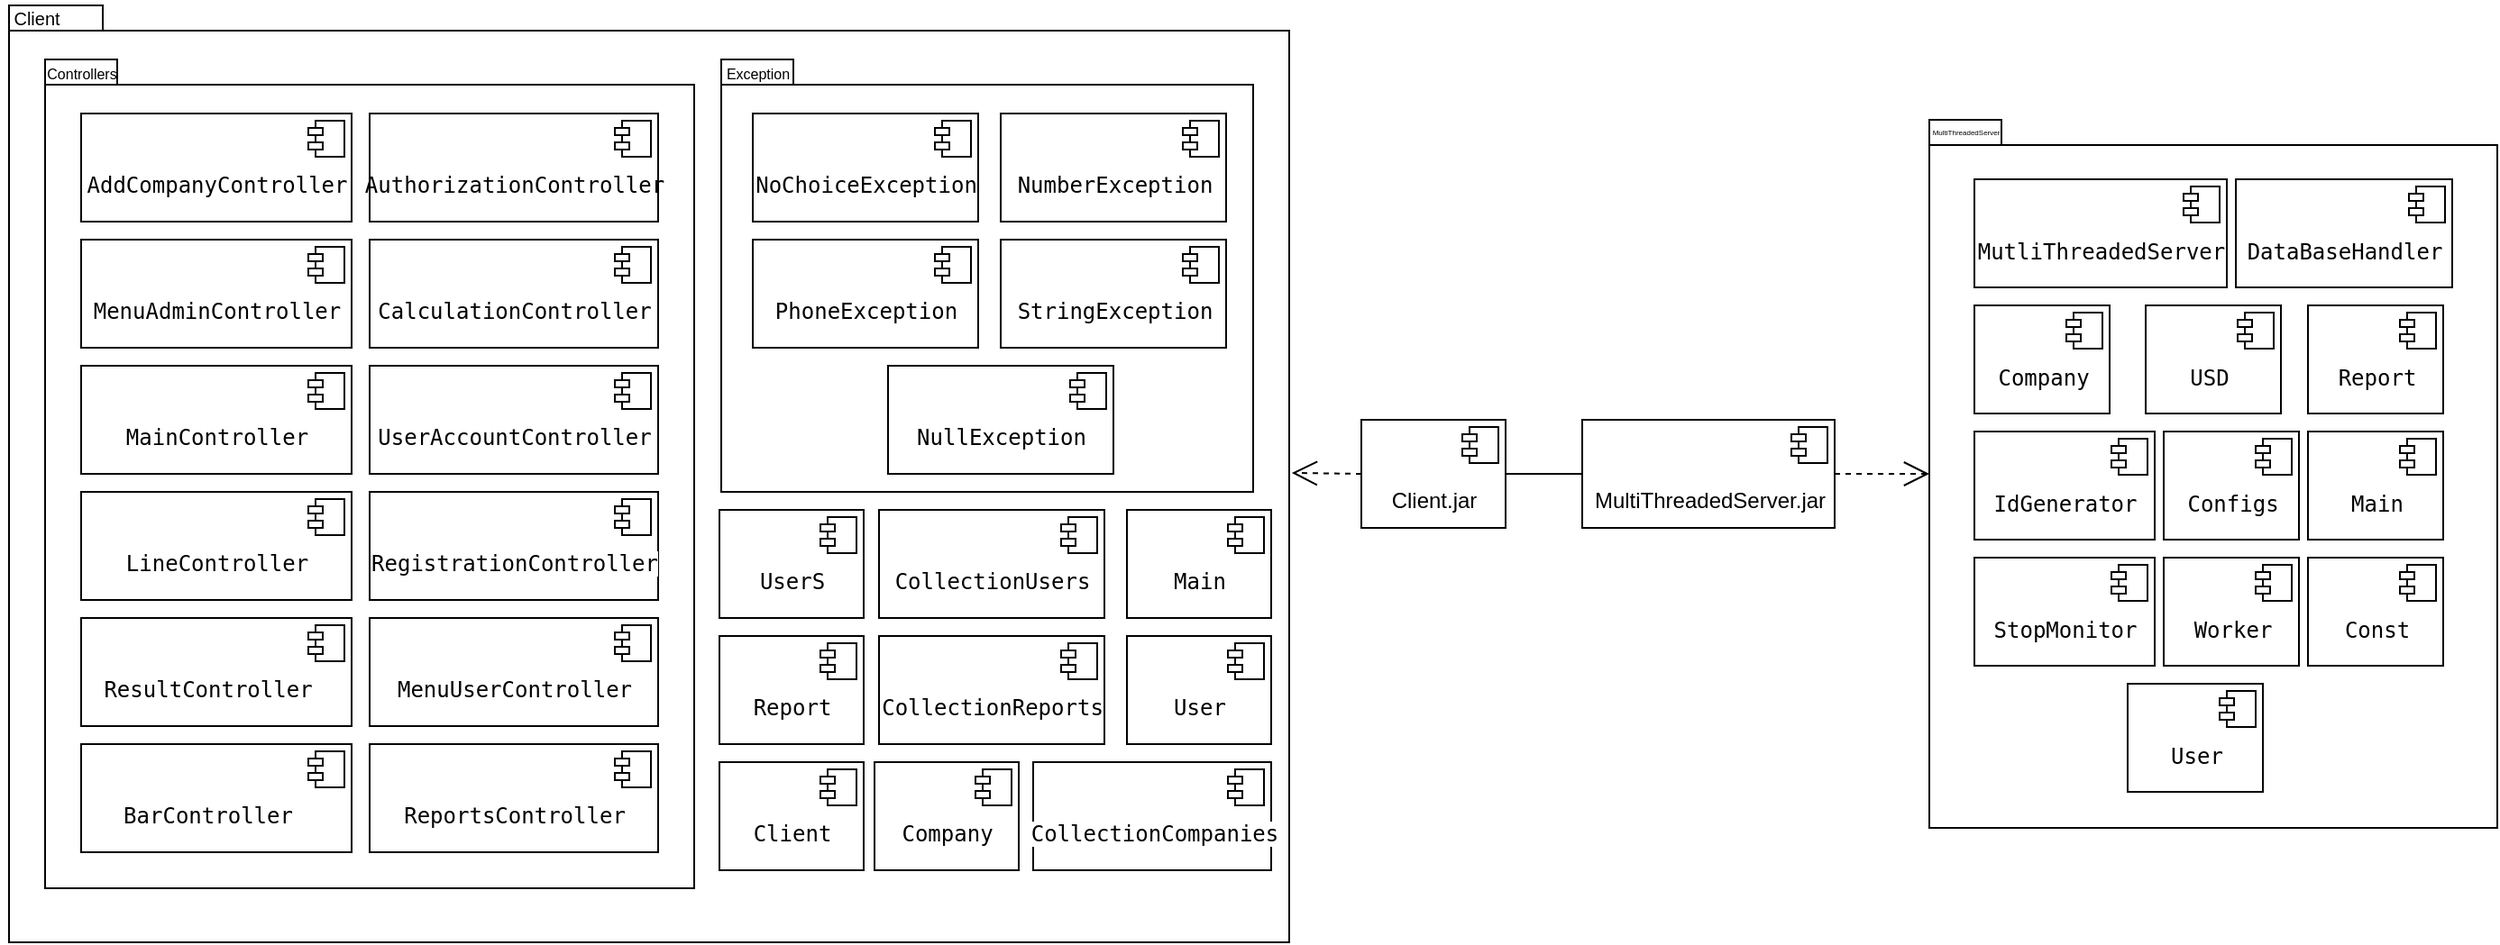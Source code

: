 <mxfile version="13.7.9" type="device"><diagram name="Page-1" id="b5b7bab2-c9e2-2cf4-8b2a-24fd1a2a6d21"><mxGraphModel dx="1730" dy="967" grid="1" gridSize="10" guides="1" tooltips="1" connect="1" arrows="1" fold="1" page="1" pageScale="1" pageWidth="827" pageHeight="1169" background="#ffffff" math="0" shadow="0"><root><mxCell id="0"/><mxCell id="1" parent="0"/><mxCell id="XaOJ_BbirCIRVeW7eXre-108" value="" style="shape=folder;fontStyle=1;spacingTop=10;tabWidth=40;tabHeight=14;tabPosition=left;html=1;" vertex="1" parent="1"><mxGeometry x="1085" y="233.5" width="315" height="393" as="geometry"/></mxCell><mxCell id="XaOJ_BbirCIRVeW7eXre-128" value="" style="align=left;overflow=fill;html=1;dropTarget=0;" vertex="1" parent="1"><mxGeometry x="1110" y="476.5" width="100" height="60" as="geometry"/></mxCell><mxCell id="XaOJ_BbirCIRVeW7eXre-129" value="" style="shape=component;jettyWidth=8;jettyHeight=4;" vertex="1" parent="XaOJ_BbirCIRVeW7eXre-128"><mxGeometry x="1" width="20" height="20" relative="1" as="geometry"><mxPoint x="-24" y="4" as="offset"/></mxGeometry></mxCell><mxCell id="XaOJ_BbirCIRVeW7eXre-126" value="" style="align=left;overflow=fill;html=1;dropTarget=0;" vertex="1" parent="1"><mxGeometry x="1110" y="406.5" width="100" height="60" as="geometry"/></mxCell><mxCell id="XaOJ_BbirCIRVeW7eXre-127" value="" style="shape=component;jettyWidth=8;jettyHeight=4;" vertex="1" parent="XaOJ_BbirCIRVeW7eXre-126"><mxGeometry x="1" width="20" height="20" relative="1" as="geometry"><mxPoint x="-24" y="4" as="offset"/></mxGeometry></mxCell><mxCell id="XaOJ_BbirCIRVeW7eXre-123" value="" style="align=left;overflow=fill;html=1;dropTarget=0;" vertex="1" parent="1"><mxGeometry x="1255" y="266.5" width="120" height="60" as="geometry"/></mxCell><mxCell id="XaOJ_BbirCIRVeW7eXre-124" value="" style="shape=component;jettyWidth=8;jettyHeight=4;" vertex="1" parent="XaOJ_BbirCIRVeW7eXre-123"><mxGeometry x="1" width="20" height="20" relative="1" as="geometry"><mxPoint x="-24" y="4" as="offset"/></mxGeometry></mxCell><mxCell id="XaOJ_BbirCIRVeW7eXre-107" value="" style="shape=folder;fontStyle=1;spacingTop=10;tabWidth=40;tabHeight=14;tabPosition=left;html=1;" vertex="1" parent="1"><mxGeometry x="20" y="170" width="710" height="520" as="geometry"/></mxCell><mxCell id="XaOJ_BbirCIRVeW7eXre-103" value="" style="align=left;overflow=fill;html=1;dropTarget=0;" vertex="1" parent="1"><mxGeometry x="414" y="590" width="80" height="60" as="geometry"/></mxCell><mxCell id="XaOJ_BbirCIRVeW7eXre-104" value="" style="shape=component;jettyWidth=8;jettyHeight=4;" vertex="1" parent="XaOJ_BbirCIRVeW7eXre-103"><mxGeometry x="1" width="20" height="20" relative="1" as="geometry"><mxPoint x="-24" y="4" as="offset"/></mxGeometry></mxCell><mxCell id="XaOJ_BbirCIRVeW7eXre-99" value="" style="align=left;overflow=fill;html=1;dropTarget=0;" vertex="1" parent="1"><mxGeometry x="640" y="520" width="80" height="60" as="geometry"/></mxCell><mxCell id="XaOJ_BbirCIRVeW7eXre-100" value="" style="shape=component;jettyWidth=8;jettyHeight=4;" vertex="1" parent="XaOJ_BbirCIRVeW7eXre-99"><mxGeometry x="1" width="20" height="20" relative="1" as="geometry"><mxPoint x="-24" y="4" as="offset"/></mxGeometry></mxCell><mxCell id="XaOJ_BbirCIRVeW7eXre-97" value="" style="align=left;overflow=fill;html=1;dropTarget=0;" vertex="1" parent="1"><mxGeometry x="640" y="450" width="80" height="60" as="geometry"/></mxCell><mxCell id="XaOJ_BbirCIRVeW7eXre-98" value="" style="shape=component;jettyWidth=8;jettyHeight=4;" vertex="1" parent="XaOJ_BbirCIRVeW7eXre-97"><mxGeometry x="1" width="20" height="20" relative="1" as="geometry"><mxPoint x="-24" y="4" as="offset"/></mxGeometry></mxCell><mxCell id="XaOJ_BbirCIRVeW7eXre-95" value="" style="align=left;overflow=fill;html=1;dropTarget=0;" vertex="1" parent="1"><mxGeometry x="500" y="590" width="80" height="60" as="geometry"/></mxCell><mxCell id="XaOJ_BbirCIRVeW7eXre-96" value="" style="shape=component;jettyWidth=8;jettyHeight=4;" vertex="1" parent="XaOJ_BbirCIRVeW7eXre-95"><mxGeometry x="1" width="20" height="20" relative="1" as="geometry"><mxPoint x="-24" y="4" as="offset"/></mxGeometry></mxCell><mxCell id="XaOJ_BbirCIRVeW7eXre-1" value="" style="shape=folder;fontStyle=1;spacingTop=10;tabWidth=40;tabHeight=14;tabPosition=left;html=1;" vertex="1" parent="1"><mxGeometry x="40" y="200" width="360" height="460" as="geometry"/></mxCell><mxCell id="XaOJ_BbirCIRVeW7eXre-2" value="&lt;font style=&quot;font-size: 10px&quot;&gt;Client&lt;/font&gt;" style="text;html=1;align=center;verticalAlign=middle;resizable=0;points=[];autosize=1;" vertex="1" parent="1"><mxGeometry x="15" y="167" width="40" height="20" as="geometry"/></mxCell><mxCell id="XaOJ_BbirCIRVeW7eXre-3" value="&lt;font style=&quot;font-size: 4px;&quot;&gt;MultiThreadedServer&lt;/font&gt;" style="text;html=1;align=center;verticalAlign=middle;resizable=0;points=[];autosize=1;fontSize=4;" vertex="1" parent="1"><mxGeometry x="1080" y="235.5" width="50" height="10" as="geometry"/></mxCell><mxCell id="XaOJ_BbirCIRVeW7eXre-4" value="" style="shape=folder;fontStyle=1;spacingTop=10;tabWidth=40;tabHeight=14;tabPosition=left;html=1;" vertex="1" parent="1"><mxGeometry x="415" y="200" width="295" height="240" as="geometry"/></mxCell><mxCell id="XaOJ_BbirCIRVeW7eXre-7" value="" style="align=left;overflow=fill;html=1;dropTarget=0;" vertex="1" parent="1"><mxGeometry x="60" y="230" width="150" height="60" as="geometry"/></mxCell><mxCell id="XaOJ_BbirCIRVeW7eXre-8" value="" style="shape=component;jettyWidth=8;jettyHeight=4;" vertex="1" parent="XaOJ_BbirCIRVeW7eXre-7"><mxGeometry x="1" width="20" height="20" relative="1" as="geometry"><mxPoint x="-24" y="4" as="offset"/></mxGeometry></mxCell><mxCell id="XaOJ_BbirCIRVeW7eXre-9" value="&lt;pre style=&quot;font-family: &amp;#34;jetbrains mono&amp;#34; , monospace&quot;&gt;AddCompanyController&lt;/pre&gt;" style="text;html=1;align=center;verticalAlign=middle;resizable=0;points=[];autosize=1;" vertex="1" parent="1"><mxGeometry x="60" y="250" width="150" height="40" as="geometry"/></mxCell><mxCell id="XaOJ_BbirCIRVeW7eXre-10" value="" style="align=left;overflow=fill;html=1;dropTarget=0;" vertex="1" parent="1"><mxGeometry x="220" y="230" width="160" height="60" as="geometry"/></mxCell><mxCell id="XaOJ_BbirCIRVeW7eXre-11" value="" style="shape=component;jettyWidth=8;jettyHeight=4;" vertex="1" parent="XaOJ_BbirCIRVeW7eXre-10"><mxGeometry x="1" width="20" height="20" relative="1" as="geometry"><mxPoint x="-24" y="4" as="offset"/></mxGeometry></mxCell><mxCell id="XaOJ_BbirCIRVeW7eXre-12" value="&lt;pre style=&quot;font-family: &amp;#34;jetbrains mono&amp;#34; , monospace&quot;&gt;&lt;pre style=&quot;font-family: &amp;#34;jetbrains mono&amp;#34; , monospace&quot;&gt;AuthorizationController&lt;/pre&gt;&lt;/pre&gt;" style="text;html=1;align=center;verticalAlign=middle;resizable=0;points=[];autosize=1;" vertex="1" parent="1"><mxGeometry x="215" y="250" width="170" height="40" as="geometry"/></mxCell><mxCell id="XaOJ_BbirCIRVeW7eXre-13" value="&lt;pre style=&quot;font-family: &amp;#34;jetbrains mono&amp;#34; , monospace&quot;&gt;&lt;font style=&quot;background-color: rgb(255 , 255 , 255)&quot;&gt;BarController&lt;/font&gt;&lt;/pre&gt;" style="text;html=1;align=center;verticalAlign=middle;resizable=0;points=[];autosize=1;" vertex="1" parent="1"><mxGeometry x="85" y="460" width="100" height="40" as="geometry"/></mxCell><mxCell id="XaOJ_BbirCIRVeW7eXre-38" value="" style="align=left;overflow=fill;html=1;dropTarget=0;" vertex="1" parent="1"><mxGeometry x="60" y="300" width="150" height="60" as="geometry"/></mxCell><mxCell id="XaOJ_BbirCIRVeW7eXre-39" value="" style="shape=component;jettyWidth=8;jettyHeight=4;" vertex="1" parent="XaOJ_BbirCIRVeW7eXre-38"><mxGeometry x="1" width="20" height="20" relative="1" as="geometry"><mxPoint x="-24" y="4" as="offset"/></mxGeometry></mxCell><mxCell id="XaOJ_BbirCIRVeW7eXre-17" value="&lt;pre style=&quot;font-family: &amp;#34;jetbrains mono&amp;#34; , monospace&quot;&gt;&lt;font style=&quot;background-color: rgb(255 , 255 , 255)&quot;&gt;MenuAdminController&lt;/font&gt;&lt;/pre&gt;" style="text;html=1;align=center;verticalAlign=middle;resizable=0;points=[];autosize=1;" vertex="1" parent="1"><mxGeometry x="65" y="320" width="140" height="40" as="geometry"/></mxCell><mxCell id="XaOJ_BbirCIRVeW7eXre-41" value="" style="align=left;overflow=fill;html=1;dropTarget=0;" vertex="1" parent="1"><mxGeometry x="60" y="370" width="150" height="60" as="geometry"/></mxCell><mxCell id="XaOJ_BbirCIRVeW7eXre-42" value="" style="shape=component;jettyWidth=8;jettyHeight=4;" vertex="1" parent="XaOJ_BbirCIRVeW7eXre-41"><mxGeometry x="1" width="20" height="20" relative="1" as="geometry"><mxPoint x="-24" y="4" as="offset"/></mxGeometry></mxCell><mxCell id="XaOJ_BbirCIRVeW7eXre-16" value="&lt;pre style=&quot;font-family: &amp;#34;jetbrains mono&amp;#34; , monospace&quot;&gt;&lt;font style=&quot;background-color: rgb(255 , 255 , 255)&quot;&gt;Main&lt;/font&gt;Controller&lt;/pre&gt;" style="text;html=1;align=center;verticalAlign=middle;resizable=0;points=[];autosize=1;" vertex="1" parent="1"><mxGeometry x="80" y="390" width="110" height="40" as="geometry"/></mxCell><mxCell id="XaOJ_BbirCIRVeW7eXre-44" value="" style="align=left;overflow=fill;html=1;dropTarget=0;" vertex="1" parent="1"><mxGeometry x="60" y="440" width="150" height="60" as="geometry"/></mxCell><mxCell id="XaOJ_BbirCIRVeW7eXre-45" value="" style="shape=component;jettyWidth=8;jettyHeight=4;" vertex="1" parent="XaOJ_BbirCIRVeW7eXre-44"><mxGeometry x="1" width="20" height="20" relative="1" as="geometry"><mxPoint x="-24" y="4" as="offset"/></mxGeometry></mxCell><mxCell id="XaOJ_BbirCIRVeW7eXre-46" value="" style="align=left;overflow=fill;html=1;dropTarget=0;" vertex="1" parent="1"><mxGeometry x="220" y="300" width="160" height="60" as="geometry"/></mxCell><mxCell id="XaOJ_BbirCIRVeW7eXre-47" value="" style="shape=component;jettyWidth=8;jettyHeight=4;" vertex="1" parent="XaOJ_BbirCIRVeW7eXre-46"><mxGeometry x="1" width="20" height="20" relative="1" as="geometry"><mxPoint x="-24" y="4" as="offset"/></mxGeometry></mxCell><mxCell id="XaOJ_BbirCIRVeW7eXre-14" value="&lt;pre style=&quot;font-family: &amp;#34;jetbrains mono&amp;#34; , monospace&quot;&gt;CalculationController&lt;/pre&gt;" style="text;html=1;align=center;verticalAlign=middle;resizable=0;points=[];autosize=1;" vertex="1" parent="1"><mxGeometry x="225" y="320" width="150" height="40" as="geometry"/></mxCell><mxCell id="XaOJ_BbirCIRVeW7eXre-48" value="" style="align=left;overflow=fill;html=1;dropTarget=0;" vertex="1" parent="1"><mxGeometry x="220" y="370" width="160" height="60" as="geometry"/></mxCell><mxCell id="XaOJ_BbirCIRVeW7eXre-49" value="" style="shape=component;jettyWidth=8;jettyHeight=4;" vertex="1" parent="XaOJ_BbirCIRVeW7eXre-48"><mxGeometry x="1" width="20" height="20" relative="1" as="geometry"><mxPoint x="-24" y="4" as="offset"/></mxGeometry></mxCell><mxCell id="XaOJ_BbirCIRVeW7eXre-22" value="&lt;pre style=&quot;font-family: &amp;#34;jetbrains mono&amp;#34; , monospace&quot;&gt;&lt;font style=&quot;background-color: rgb(255 , 255 , 255)&quot;&gt;UserAccountController&lt;/font&gt;&lt;/pre&gt;" style="text;html=1;align=center;verticalAlign=middle;resizable=0;points=[];autosize=1;" vertex="1" parent="1"><mxGeometry x="225" y="390" width="150" height="40" as="geometry"/></mxCell><mxCell id="XaOJ_BbirCIRVeW7eXre-50" value="" style="align=left;overflow=fill;html=1;dropTarget=0;" vertex="1" parent="1"><mxGeometry x="220" y="440" width="160" height="60" as="geometry"/></mxCell><mxCell id="XaOJ_BbirCIRVeW7eXre-51" value="" style="shape=component;jettyWidth=8;jettyHeight=4;" vertex="1" parent="XaOJ_BbirCIRVeW7eXre-50"><mxGeometry x="1" width="20" height="20" relative="1" as="geometry"><mxPoint x="-24" y="4" as="offset"/></mxGeometry></mxCell><mxCell id="XaOJ_BbirCIRVeW7eXre-19" value="&lt;pre style=&quot;font-family: &amp;#34;jetbrains mono&amp;#34; , monospace&quot;&gt;&lt;font style=&quot;background-color: rgb(255 , 255 , 255)&quot;&gt;RegistrationController&lt;/font&gt;&lt;/pre&gt;" style="text;html=1;align=center;verticalAlign=middle;resizable=0;points=[];autosize=1;" vertex="1" parent="1"><mxGeometry x="220" y="460" width="160" height="40" as="geometry"/></mxCell><mxCell id="XaOJ_BbirCIRVeW7eXre-52" value="" style="align=left;overflow=fill;html=1;dropTarget=0;" vertex="1" parent="1"><mxGeometry x="220" y="510" width="160" height="60" as="geometry"/></mxCell><mxCell id="XaOJ_BbirCIRVeW7eXre-53" value="" style="shape=component;jettyWidth=8;jettyHeight=4;" vertex="1" parent="XaOJ_BbirCIRVeW7eXre-52"><mxGeometry x="1" width="20" height="20" relative="1" as="geometry"><mxPoint x="-24" y="4" as="offset"/></mxGeometry></mxCell><mxCell id="XaOJ_BbirCIRVeW7eXre-18" value="&lt;pre style=&quot;font-family: &amp;#34;jetbrains mono&amp;#34; , monospace&quot;&gt;&lt;font style=&quot;background-color: rgb(255 , 255 , 255)&quot;&gt;MenuUser&lt;/font&gt;Controller&lt;/pre&gt;" style="text;html=1;align=center;verticalAlign=middle;resizable=0;points=[];autosize=1;" vertex="1" parent="1"><mxGeometry x="235" y="530" width="130" height="40" as="geometry"/></mxCell><mxCell id="XaOJ_BbirCIRVeW7eXre-54" value="" style="align=left;overflow=fill;html=1;dropTarget=0;" vertex="1" parent="1"><mxGeometry x="220" y="580" width="160" height="60" as="geometry"/></mxCell><mxCell id="XaOJ_BbirCIRVeW7eXre-55" value="" style="shape=component;jettyWidth=8;jettyHeight=4;" vertex="1" parent="XaOJ_BbirCIRVeW7eXre-54"><mxGeometry x="1" width="20" height="20" relative="1" as="geometry"><mxPoint x="-24" y="4" as="offset"/></mxGeometry></mxCell><mxCell id="XaOJ_BbirCIRVeW7eXre-20" value="&lt;pre style=&quot;font-family: &amp;#34;jetbrains mono&amp;#34; , monospace&quot;&gt;&lt;font style=&quot;background-color: rgb(255 , 255 , 255)&quot;&gt;Reports&lt;/font&gt;Controller&lt;/pre&gt;" style="text;html=1;align=center;verticalAlign=middle;resizable=0;points=[];autosize=1;" vertex="1" parent="1"><mxGeometry x="235" y="600" width="130" height="40" as="geometry"/></mxCell><mxCell id="XaOJ_BbirCIRVeW7eXre-56" value="" style="align=left;overflow=fill;html=1;dropTarget=0;" vertex="1" parent="1"><mxGeometry x="60" y="510" width="150" height="60" as="geometry"/></mxCell><mxCell id="XaOJ_BbirCIRVeW7eXre-57" value="" style="shape=component;jettyWidth=8;jettyHeight=4;" vertex="1" parent="XaOJ_BbirCIRVeW7eXre-56"><mxGeometry x="1" width="20" height="20" relative="1" as="geometry"><mxPoint x="-24" y="4" as="offset"/></mxGeometry></mxCell><mxCell id="XaOJ_BbirCIRVeW7eXre-58" value="" style="align=left;overflow=fill;html=1;dropTarget=0;" vertex="1" parent="1"><mxGeometry x="60" y="580" width="150" height="60" as="geometry"/></mxCell><mxCell id="XaOJ_BbirCIRVeW7eXre-59" value="" style="shape=component;jettyWidth=8;jettyHeight=4;" vertex="1" parent="XaOJ_BbirCIRVeW7eXre-58"><mxGeometry x="1" width="20" height="20" relative="1" as="geometry"><mxPoint x="-24" y="4" as="offset"/></mxGeometry></mxCell><mxCell id="XaOJ_BbirCIRVeW7eXre-21" value="&lt;pre style=&quot;font-family: &amp;#34;jetbrains mono&amp;#34; , monospace&quot;&gt;&lt;font style=&quot;background-color: rgb(255 , 255 , 255)&quot;&gt;Result&lt;/font&gt;Controller&lt;/pre&gt;" style="text;html=1;align=center;verticalAlign=middle;resizable=0;points=[];autosize=1;" vertex="1" parent="1"><mxGeometry x="70" y="530" width="120" height="40" as="geometry"/></mxCell><mxCell id="XaOJ_BbirCIRVeW7eXre-15" value="&lt;pre style=&quot;font-family: &amp;#34;jetbrains mono&amp;#34; , monospace&quot;&gt;&lt;font style=&quot;background-color: rgb(255 , 255 , 255)&quot;&gt;LineController&lt;/font&gt;&lt;/pre&gt;" style="text;html=1;align=center;verticalAlign=middle;resizable=0;points=[];autosize=1;" vertex="1" parent="1"><mxGeometry x="80" y="460" width="110" height="40" as="geometry"/></mxCell><mxCell id="XaOJ_BbirCIRVeW7eXre-60" value="&lt;pre style=&quot;font-family: &amp;#34;jetbrains mono&amp;#34; , monospace&quot;&gt;&lt;span style=&quot;background-color: rgb(255 , 255 , 255)&quot;&gt;Bar&lt;/span&gt;Controller&lt;/pre&gt;" style="text;html=1;align=center;verticalAlign=middle;resizable=0;points=[];autosize=1;" vertex="1" parent="1"><mxGeometry x="80" y="600" width="100" height="40" as="geometry"/></mxCell><mxCell id="XaOJ_BbirCIRVeW7eXre-61" value="&lt;font style=&quot;font-size: 8px&quot;&gt;Controllers&lt;/font&gt;" style="text;html=1;align=center;verticalAlign=middle;resizable=0;points=[];autosize=1;" vertex="1" parent="1"><mxGeometry x="35" y="197" width="50" height="20" as="geometry"/></mxCell><mxCell id="XaOJ_BbirCIRVeW7eXre-64" value="" style="align=left;overflow=fill;html=1;dropTarget=0;" vertex="1" parent="1"><mxGeometry x="432.5" y="230" width="125" height="60" as="geometry"/></mxCell><mxCell id="XaOJ_BbirCIRVeW7eXre-65" value="" style="shape=component;jettyWidth=8;jettyHeight=4;" vertex="1" parent="XaOJ_BbirCIRVeW7eXre-64"><mxGeometry x="1" width="20" height="20" relative="1" as="geometry"><mxPoint x="-24" y="4" as="offset"/></mxGeometry></mxCell><mxCell id="XaOJ_BbirCIRVeW7eXre-23" value="&lt;pre style=&quot;font-family: &amp;#34;jetbrains mono&amp;#34; , monospace&quot;&gt;&lt;font style=&quot;background-color: rgb(255 , 255 , 255)&quot;&gt;NoChoiceException&lt;/font&gt;&lt;/pre&gt;" style="text;html=1;align=center;verticalAlign=middle;resizable=0;points=[];autosize=1;" vertex="1" parent="1"><mxGeometry x="430" y="250" width="130" height="40" as="geometry"/></mxCell><mxCell id="XaOJ_BbirCIRVeW7eXre-66" value="" style="align=left;overflow=fill;html=1;dropTarget=0;" vertex="1" parent="1"><mxGeometry x="432.5" y="300" width="125" height="60" as="geometry"/></mxCell><mxCell id="XaOJ_BbirCIRVeW7eXre-67" value="" style="shape=component;jettyWidth=8;jettyHeight=4;" vertex="1" parent="XaOJ_BbirCIRVeW7eXre-66"><mxGeometry x="1" width="20" height="20" relative="1" as="geometry"><mxPoint x="-24" y="4" as="offset"/></mxGeometry></mxCell><mxCell id="XaOJ_BbirCIRVeW7eXre-26" value="&lt;pre style=&quot;font-family: &amp;#34;jetbrains mono&amp;#34; , monospace&quot;&gt;&lt;font style=&quot;background-color: rgb(255 , 255 , 255)&quot;&gt;PhoneException&lt;/font&gt;&lt;/pre&gt;" style="text;html=1;align=center;verticalAlign=middle;resizable=0;points=[];autosize=1;" vertex="1" parent="1"><mxGeometry x="440" y="320" width="110" height="40" as="geometry"/></mxCell><mxCell id="XaOJ_BbirCIRVeW7eXre-68" value="" style="align=left;overflow=fill;html=1;dropTarget=0;" vertex="1" parent="1"><mxGeometry x="570" y="230" width="125" height="60" as="geometry"/></mxCell><mxCell id="XaOJ_BbirCIRVeW7eXre-69" value="" style="shape=component;jettyWidth=8;jettyHeight=4;" vertex="1" parent="XaOJ_BbirCIRVeW7eXre-68"><mxGeometry x="1" width="20" height="20" relative="1" as="geometry"><mxPoint x="-24" y="4" as="offset"/></mxGeometry></mxCell><mxCell id="XaOJ_BbirCIRVeW7eXre-25" value="&lt;pre style=&quot;font-family: &amp;#34;jetbrains mono&amp;#34; , monospace&quot;&gt;&lt;font style=&quot;background-color: rgb(255 , 255 , 255)&quot;&gt;NumberException&lt;/font&gt;&lt;/pre&gt;" style="text;html=1;align=center;verticalAlign=middle;resizable=0;points=[];autosize=1;" vertex="1" parent="1"><mxGeometry x="577.5" y="250" width="110" height="40" as="geometry"/></mxCell><mxCell id="XaOJ_BbirCIRVeW7eXre-70" value="" style="align=left;overflow=fill;html=1;dropTarget=0;" vertex="1" parent="1"><mxGeometry x="570" y="300" width="125" height="60" as="geometry"/></mxCell><mxCell id="XaOJ_BbirCIRVeW7eXre-71" value="" style="shape=component;jettyWidth=8;jettyHeight=4;" vertex="1" parent="XaOJ_BbirCIRVeW7eXre-70"><mxGeometry x="1" width="20" height="20" relative="1" as="geometry"><mxPoint x="-24" y="4" as="offset"/></mxGeometry></mxCell><mxCell id="XaOJ_BbirCIRVeW7eXre-72" value="" style="align=left;overflow=fill;html=1;dropTarget=0;" vertex="1" parent="1"><mxGeometry x="507.5" y="370" width="125" height="60" as="geometry"/></mxCell><mxCell id="XaOJ_BbirCIRVeW7eXre-73" value="" style="shape=component;jettyWidth=8;jettyHeight=4;" vertex="1" parent="XaOJ_BbirCIRVeW7eXre-72"><mxGeometry x="1" width="20" height="20" relative="1" as="geometry"><mxPoint x="-24" y="4" as="offset"/></mxGeometry></mxCell><mxCell id="XaOJ_BbirCIRVeW7eXre-27" value="&lt;pre style=&quot;font-family: &amp;#34;jetbrains mono&amp;#34; , monospace&quot;&gt;&lt;font style=&quot;background-color: rgb(255 , 255 , 255)&quot;&gt;StringException&lt;/font&gt;&lt;/pre&gt;" style="text;html=1;align=center;verticalAlign=middle;resizable=0;points=[];autosize=1;" vertex="1" parent="1"><mxGeometry x="577.5" y="320" width="110" height="40" as="geometry"/></mxCell><mxCell id="XaOJ_BbirCIRVeW7eXre-24" value="&lt;pre style=&quot;font-family: &amp;#34;jetbrains mono&amp;#34; , monospace&quot;&gt;&lt;font style=&quot;background-color: rgb(255 , 255 , 255)&quot;&gt;NullException&lt;/font&gt;&lt;/pre&gt;" style="text;html=1;align=center;verticalAlign=middle;resizable=0;points=[];autosize=1;" vertex="1" parent="1"><mxGeometry x="520" y="390" width="100" height="40" as="geometry"/></mxCell><mxCell id="XaOJ_BbirCIRVeW7eXre-74" value="&lt;font style=&quot;font-size: 8px&quot;&gt;Exception&lt;/font&gt;" style="text;html=1;align=center;verticalAlign=middle;resizable=0;points=[];autosize=1;" vertex="1" parent="1"><mxGeometry x="410" y="197" width="50" height="20" as="geometry"/></mxCell><mxCell id="XaOJ_BbirCIRVeW7eXre-75" value="" style="align=left;overflow=fill;html=1;dropTarget=0;" vertex="1" parent="1"><mxGeometry x="588" y="590" width="132" height="60" as="geometry"/></mxCell><mxCell id="XaOJ_BbirCIRVeW7eXre-76" value="" style="shape=component;jettyWidth=8;jettyHeight=4;" vertex="1" parent="XaOJ_BbirCIRVeW7eXre-75"><mxGeometry x="1" width="20" height="20" relative="1" as="geometry"><mxPoint x="-24" y="4" as="offset"/></mxGeometry></mxCell><mxCell id="XaOJ_BbirCIRVeW7eXre-28" value="&lt;pre style=&quot;font-family: &amp;#34;jetbrains mono&amp;#34; , monospace&quot;&gt;&lt;font style=&quot;background-color: rgb(255 , 255 , 255)&quot;&gt;CollectionCompanies&lt;/font&gt;&lt;/pre&gt;" style="text;html=1;align=center;verticalAlign=middle;resizable=0;points=[];autosize=1;" vertex="1" parent="1"><mxGeometry x="585" y="610" width="140" height="40" as="geometry"/></mxCell><mxCell id="XaOJ_BbirCIRVeW7eXre-32" value="&lt;pre style=&quot;font-family: &amp;#34;jetbrains mono&amp;#34; , monospace&quot;&gt;&lt;font style=&quot;background-color: rgb(255 , 255 , 255)&quot;&gt;Company&lt;/font&gt;&lt;/pre&gt;" style="text;html=1;align=center;verticalAlign=middle;resizable=0;points=[];autosize=1;" vertex="1" parent="1"><mxGeometry x="510" y="610" width="60" height="40" as="geometry"/></mxCell><mxCell id="XaOJ_BbirCIRVeW7eXre-33" value="&lt;pre style=&quot;font-family: &amp;#34;jetbrains mono&amp;#34; , monospace&quot;&gt;&lt;font style=&quot;background-color: rgb(255 , 255 , 255)&quot;&gt;Main&lt;/font&gt;&lt;/pre&gt;" style="text;html=1;align=center;verticalAlign=middle;resizable=0;points=[];autosize=1;" vertex="1" parent="1"><mxGeometry x="660" y="470" width="40" height="40" as="geometry"/></mxCell><mxCell id="XaOJ_BbirCIRVeW7eXre-81" value="" style="align=left;overflow=fill;html=1;dropTarget=0;" vertex="1" parent="1"><mxGeometry x="502.5" y="450" width="125" height="60" as="geometry"/></mxCell><mxCell id="XaOJ_BbirCIRVeW7eXre-82" value="" style="shape=component;jettyWidth=8;jettyHeight=4;" vertex="1" parent="XaOJ_BbirCIRVeW7eXre-81"><mxGeometry x="1" width="20" height="20" relative="1" as="geometry"><mxPoint x="-24" y="4" as="offset"/></mxGeometry></mxCell><mxCell id="XaOJ_BbirCIRVeW7eXre-30" value="&lt;pre style=&quot;font-family: &amp;#34;jetbrains mono&amp;#34; , monospace&quot;&gt;&lt;font style=&quot;background-color: rgb(255 , 255 , 255)&quot;&gt;CollectionUsers&lt;/font&gt;&lt;/pre&gt;" style="text;html=1;align=center;verticalAlign=middle;resizable=0;points=[];autosize=1;" vertex="1" parent="1"><mxGeometry x="510" y="470" width="110" height="40" as="geometry"/></mxCell><mxCell id="XaOJ_BbirCIRVeW7eXre-83" value="" style="align=left;overflow=fill;html=1;dropTarget=0;" vertex="1" parent="1"><mxGeometry x="502.5" y="520" width="125" height="60" as="geometry"/></mxCell><mxCell id="XaOJ_BbirCIRVeW7eXre-84" value="" style="shape=component;jettyWidth=8;jettyHeight=4;" vertex="1" parent="XaOJ_BbirCIRVeW7eXre-83"><mxGeometry x="1" width="20" height="20" relative="1" as="geometry"><mxPoint x="-24" y="4" as="offset"/></mxGeometry></mxCell><mxCell id="XaOJ_BbirCIRVeW7eXre-29" value="&lt;pre style=&quot;font-family: &amp;#34;jetbrains mono&amp;#34; , monospace&quot;&gt;&lt;font style=&quot;background-color: rgb(255 , 255 , 255)&quot;&gt;CollectionReports&lt;/font&gt;&lt;/pre&gt;" style="text;html=1;align=center;verticalAlign=middle;resizable=0;points=[];autosize=1;" vertex="1" parent="1"><mxGeometry x="500" y="540" width="130" height="40" as="geometry"/></mxCell><mxCell id="XaOJ_BbirCIRVeW7eXre-31" value="&lt;pre style=&quot;font-family: &amp;#34;jetbrains mono&amp;#34; , monospace&quot;&gt;&lt;font style=&quot;background-color: rgb(255 , 255 , 255)&quot;&gt;Client&lt;/font&gt;&lt;/pre&gt;" style="text;html=1;align=center;verticalAlign=middle;resizable=0;points=[];autosize=1;" vertex="1" parent="1"><mxGeometry x="429" y="610" width="50" height="40" as="geometry"/></mxCell><mxCell id="XaOJ_BbirCIRVeW7eXre-93" value="" style="align=left;overflow=fill;html=1;dropTarget=0;" vertex="1" parent="1"><mxGeometry x="414" y="520" width="80" height="60" as="geometry"/></mxCell><mxCell id="XaOJ_BbirCIRVeW7eXre-94" value="" style="shape=component;jettyWidth=8;jettyHeight=4;" vertex="1" parent="XaOJ_BbirCIRVeW7eXre-93"><mxGeometry x="1" width="20" height="20" relative="1" as="geometry"><mxPoint x="-24" y="4" as="offset"/></mxGeometry></mxCell><mxCell id="XaOJ_BbirCIRVeW7eXre-35" value="&lt;pre style=&quot;font-family: &amp;#34;jetbrains mono&amp;#34; , monospace&quot;&gt;&lt;font style=&quot;background-color: rgb(255 , 255 , 255)&quot;&gt;User&lt;/font&gt;&lt;/pre&gt;" style="text;html=1;align=center;verticalAlign=middle;resizable=0;points=[];autosize=1;" vertex="1" parent="1"><mxGeometry x="660" y="540" width="40" height="40" as="geometry"/></mxCell><mxCell id="XaOJ_BbirCIRVeW7eXre-34" value="&lt;pre style=&quot;font-family: &amp;#34;jetbrains mono&amp;#34; , monospace&quot;&gt;&lt;font style=&quot;background-color: rgb(255 , 255 , 255)&quot;&gt;Report&lt;/font&gt;&lt;/pre&gt;" style="text;html=1;align=center;verticalAlign=middle;resizable=0;points=[];autosize=1;" vertex="1" parent="1"><mxGeometry x="429" y="540" width="50" height="40" as="geometry"/></mxCell><mxCell id="XaOJ_BbirCIRVeW7eXre-101" value="" style="align=left;overflow=fill;html=1;dropTarget=0;" vertex="1" parent="1"><mxGeometry x="414" y="450" width="80" height="60" as="geometry"/></mxCell><mxCell id="XaOJ_BbirCIRVeW7eXre-102" value="" style="shape=component;jettyWidth=8;jettyHeight=4;" vertex="1" parent="XaOJ_BbirCIRVeW7eXre-101"><mxGeometry x="1" width="20" height="20" relative="1" as="geometry"><mxPoint x="-24" y="4" as="offset"/></mxGeometry></mxCell><mxCell id="XaOJ_BbirCIRVeW7eXre-36" value="&lt;pre style=&quot;font-family: &amp;#34;jetbrains mono&amp;#34; , monospace&quot;&gt;&lt;span style=&quot;background-color: rgb(255 , 255 , 255)&quot;&gt;UserS&lt;/span&gt;&lt;/pre&gt;" style="text;html=1;align=center;verticalAlign=middle;resizable=0;points=[];autosize=1;" vertex="1" parent="1"><mxGeometry x="429" y="470" width="50" height="40" as="geometry"/></mxCell><mxCell id="XaOJ_BbirCIRVeW7eXre-109" value="" style="align=left;overflow=fill;html=1;dropTarget=0;" vertex="1" parent="1"><mxGeometry x="1110" y="266.5" width="140" height="60" as="geometry"/></mxCell><mxCell id="XaOJ_BbirCIRVeW7eXre-110" value="" style="shape=component;jettyWidth=8;jettyHeight=4;" vertex="1" parent="XaOJ_BbirCIRVeW7eXre-109"><mxGeometry x="1" width="20" height="20" relative="1" as="geometry"><mxPoint x="-24" y="4" as="offset"/></mxGeometry></mxCell><mxCell id="XaOJ_BbirCIRVeW7eXre-114" value="&lt;pre style=&quot;font-family: &amp;#34;jetbrains mono&amp;#34; , monospace&quot;&gt;&lt;span style=&quot;background-color: rgb(255 , 255 , 255)&quot;&gt;DataBaseHandler&lt;/span&gt;&lt;/pre&gt;" style="text;html=1;align=center;verticalAlign=middle;resizable=0;points=[];autosize=1;" vertex="1" parent="1"><mxGeometry x="1260" y="286.5" width="110" height="40" as="geometry"/></mxCell><mxCell id="XaOJ_BbirCIRVeW7eXre-115" value="&lt;pre style=&quot;font-family: &amp;#34;jetbrains mono&amp;#34; , monospace&quot;&gt;&lt;span style=&quot;background-color: rgb(255 , 255 , 255)&quot;&gt;IdGenerator&lt;/span&gt;&lt;/pre&gt;" style="text;html=1;align=center;verticalAlign=middle;resizable=0;points=[];autosize=1;" vertex="1" parent="1"><mxGeometry x="1115" y="426.5" width="90" height="40" as="geometry"/></mxCell><mxCell id="XaOJ_BbirCIRVeW7eXre-117" value="&lt;pre style=&quot;font-family: &amp;#34;jetbrains mono&amp;#34; , monospace&quot;&gt;&lt;span style=&quot;background-color: rgb(255 , 255 , 255)&quot;&gt;MutliThreadedServer&lt;/span&gt;&lt;/pre&gt;" style="text;html=1;align=center;verticalAlign=middle;resizable=0;points=[];autosize=1;" vertex="1" parent="1"><mxGeometry x="1110" y="286.5" width="140" height="40" as="geometry"/></mxCell><mxCell id="XaOJ_BbirCIRVeW7eXre-119" value="&lt;pre style=&quot;font-family: &amp;#34;jetbrains mono&amp;#34; , monospace&quot;&gt;&lt;span style=&quot;background-color: rgb(255 , 255 , 255)&quot;&gt;StopMonitor&lt;/span&gt;&lt;/pre&gt;" style="text;html=1;align=center;verticalAlign=middle;resizable=0;points=[];autosize=1;" vertex="1" parent="1"><mxGeometry x="1115" y="496.5" width="90" height="40" as="geometry"/></mxCell><mxCell id="XaOJ_BbirCIRVeW7eXre-130" value="" style="align=left;overflow=fill;html=1;dropTarget=0;" vertex="1" parent="1"><mxGeometry x="1215" y="406.5" width="75" height="60" as="geometry"/></mxCell><mxCell id="XaOJ_BbirCIRVeW7eXre-131" value="" style="shape=component;jettyWidth=8;jettyHeight=4;" vertex="1" parent="XaOJ_BbirCIRVeW7eXre-130"><mxGeometry x="1" width="20" height="20" relative="1" as="geometry"><mxPoint x="-24" y="4" as="offset"/></mxGeometry></mxCell><mxCell id="XaOJ_BbirCIRVeW7eXre-112" value="&lt;pre style=&quot;font-family: &amp;#34;jetbrains mono&amp;#34; , monospace&quot;&gt;&lt;span style=&quot;background-color: rgb(255 , 255 , 255)&quot;&gt;Configs&lt;/span&gt;&lt;/pre&gt;" style="text;html=1;align=center;verticalAlign=middle;resizable=0;points=[];autosize=1;" vertex="1" parent="1"><mxGeometry x="1222.5" y="426.5" width="60" height="40" as="geometry"/></mxCell><mxCell id="XaOJ_BbirCIRVeW7eXre-132" value="" style="align=left;overflow=fill;html=1;dropTarget=0;" vertex="1" parent="1"><mxGeometry x="1215" y="476.5" width="75" height="60" as="geometry"/></mxCell><mxCell id="XaOJ_BbirCIRVeW7eXre-133" value="" style="shape=component;jettyWidth=8;jettyHeight=4;" vertex="1" parent="XaOJ_BbirCIRVeW7eXre-132"><mxGeometry x="1" width="20" height="20" relative="1" as="geometry"><mxPoint x="-24" y="4" as="offset"/></mxGeometry></mxCell><mxCell id="XaOJ_BbirCIRVeW7eXre-122" value="&lt;pre style=&quot;font-family: &amp;#34;jetbrains mono&amp;#34; , monospace&quot;&gt;&lt;span style=&quot;background-color: rgb(255 , 255 , 255)&quot;&gt;Worker&lt;/span&gt;&lt;/pre&gt;" style="text;html=1;align=center;verticalAlign=middle;resizable=0;points=[];autosize=1;" vertex="1" parent="1"><mxGeometry x="1227.5" y="496.5" width="50" height="40" as="geometry"/></mxCell><mxCell id="XaOJ_BbirCIRVeW7eXre-134" value="" style="align=left;overflow=fill;html=1;dropTarget=0;" vertex="1" parent="1"><mxGeometry x="1110" y="336.5" width="75" height="60" as="geometry"/></mxCell><mxCell id="XaOJ_BbirCIRVeW7eXre-135" value="" style="shape=component;jettyWidth=8;jettyHeight=4;" vertex="1" parent="XaOJ_BbirCIRVeW7eXre-134"><mxGeometry x="1" width="20" height="20" relative="1" as="geometry"><mxPoint x="-24" y="4" as="offset"/></mxGeometry></mxCell><mxCell id="XaOJ_BbirCIRVeW7eXre-111" value="&lt;pre style=&quot;font-family: &amp;#34;jetbrains mono&amp;#34; , monospace&quot;&gt;&lt;span style=&quot;background-color: rgb(255 , 255 , 255)&quot;&gt;Company&lt;/span&gt;&lt;/pre&gt;" style="text;html=1;align=center;verticalAlign=middle;resizable=0;points=[];autosize=1;" vertex="1" parent="1"><mxGeometry x="1117.5" y="356.5" width="60" height="40" as="geometry"/></mxCell><mxCell id="XaOJ_BbirCIRVeW7eXre-136" value="" style="align=left;overflow=fill;html=1;dropTarget=0;" vertex="1" parent="1"><mxGeometry x="1295" y="336.5" width="75" height="60" as="geometry"/></mxCell><mxCell id="XaOJ_BbirCIRVeW7eXre-137" value="" style="shape=component;jettyWidth=8;jettyHeight=4;" vertex="1" parent="XaOJ_BbirCIRVeW7eXre-136"><mxGeometry x="1" width="20" height="20" relative="1" as="geometry"><mxPoint x="-24" y="4" as="offset"/></mxGeometry></mxCell><mxCell id="XaOJ_BbirCIRVeW7eXre-118" value="&lt;pre style=&quot;font-family: &amp;#34;jetbrains mono&amp;#34; , monospace&quot;&gt;&lt;span style=&quot;background-color: rgb(255 , 255 , 255)&quot;&gt;Report&lt;/span&gt;&lt;/pre&gt;" style="text;html=1;align=center;verticalAlign=middle;resizable=0;points=[];autosize=1;" vertex="1" parent="1"><mxGeometry x="1307.5" y="356.5" width="50" height="40" as="geometry"/></mxCell><mxCell id="XaOJ_BbirCIRVeW7eXre-138" value="" style="align=left;overflow=fill;html=1;dropTarget=0;" vertex="1" parent="1"><mxGeometry x="1295" y="476.5" width="75" height="60" as="geometry"/></mxCell><mxCell id="XaOJ_BbirCIRVeW7eXre-139" value="" style="shape=component;jettyWidth=8;jettyHeight=4;" vertex="1" parent="XaOJ_BbirCIRVeW7eXre-138"><mxGeometry x="1" width="20" height="20" relative="1" as="geometry"><mxPoint x="-24" y="4" as="offset"/></mxGeometry></mxCell><mxCell id="XaOJ_BbirCIRVeW7eXre-113" value="&lt;pre style=&quot;font-family: &amp;#34;jetbrains mono&amp;#34; , monospace&quot;&gt;&lt;span style=&quot;background-color: rgb(255 , 255 , 255)&quot;&gt;Const&lt;/span&gt;&lt;/pre&gt;" style="text;html=1;align=center;verticalAlign=middle;resizable=0;points=[];autosize=1;" vertex="1" parent="1"><mxGeometry x="1307.5" y="496.5" width="50" height="40" as="geometry"/></mxCell><mxCell id="XaOJ_BbirCIRVeW7eXre-140" value="" style="align=left;overflow=fill;html=1;dropTarget=0;" vertex="1" parent="1"><mxGeometry x="1205" y="336.5" width="75" height="60" as="geometry"/></mxCell><mxCell id="XaOJ_BbirCIRVeW7eXre-141" value="" style="shape=component;jettyWidth=8;jettyHeight=4;" vertex="1" parent="XaOJ_BbirCIRVeW7eXre-140"><mxGeometry x="1" width="20" height="20" relative="1" as="geometry"><mxPoint x="-24" y="4" as="offset"/></mxGeometry></mxCell><mxCell id="XaOJ_BbirCIRVeW7eXre-120" value="&lt;pre style=&quot;font-family: &amp;#34;jetbrains mono&amp;#34; , monospace&quot;&gt;&lt;span style=&quot;background-color: rgb(255 , 255 , 255)&quot;&gt;USD&lt;/span&gt;&lt;/pre&gt;" style="text;html=1;align=center;verticalAlign=middle;resizable=0;points=[];autosize=1;" vertex="1" parent="1"><mxGeometry x="1220" y="356.5" width="40" height="40" as="geometry"/></mxCell><mxCell id="XaOJ_BbirCIRVeW7eXre-143" value="" style="align=left;overflow=fill;html=1;dropTarget=0;" vertex="1" parent="1"><mxGeometry x="1195" y="546.5" width="75" height="60" as="geometry"/></mxCell><mxCell id="XaOJ_BbirCIRVeW7eXre-144" value="" style="shape=component;jettyWidth=8;jettyHeight=4;" vertex="1" parent="XaOJ_BbirCIRVeW7eXre-143"><mxGeometry x="1" width="20" height="20" relative="1" as="geometry"><mxPoint x="-24" y="4" as="offset"/></mxGeometry></mxCell><mxCell id="XaOJ_BbirCIRVeW7eXre-145" value="" style="align=left;overflow=fill;html=1;dropTarget=0;" vertex="1" parent="1"><mxGeometry x="1295" y="406.5" width="75" height="60" as="geometry"/></mxCell><mxCell id="XaOJ_BbirCIRVeW7eXre-146" value="" style="shape=component;jettyWidth=8;jettyHeight=4;" vertex="1" parent="XaOJ_BbirCIRVeW7eXre-145"><mxGeometry x="1" width="20" height="20" relative="1" as="geometry"><mxPoint x="-24" y="4" as="offset"/></mxGeometry></mxCell><mxCell id="XaOJ_BbirCIRVeW7eXre-116" value="&lt;pre style=&quot;font-family: &amp;#34;jetbrains mono&amp;#34; , monospace&quot;&gt;&lt;span style=&quot;background-color: rgb(255 , 255 , 255)&quot;&gt;Main&lt;/span&gt;&lt;/pre&gt;" style="text;html=1;align=center;verticalAlign=middle;resizable=0;points=[];autosize=1;" vertex="1" parent="1"><mxGeometry x="1312.5" y="426.5" width="40" height="40" as="geometry"/></mxCell><mxCell id="XaOJ_BbirCIRVeW7eXre-121" value="&lt;pre style=&quot;font-family: &amp;#34;jetbrains mono&amp;#34; , monospace&quot;&gt;&lt;span style=&quot;background-color: rgb(255 , 255 , 255)&quot;&gt;User&lt;/span&gt;&lt;/pre&gt;" style="text;html=1;align=center;verticalAlign=middle;resizable=0;points=[];autosize=1;" vertex="1" parent="1"><mxGeometry x="1212.5" y="566.5" width="40" height="40" as="geometry"/></mxCell><mxCell id="XaOJ_BbirCIRVeW7eXre-148" value="" style="align=left;overflow=fill;html=1;dropTarget=0;" vertex="1" parent="1"><mxGeometry x="770" y="400" width="80" height="60" as="geometry"/></mxCell><mxCell id="XaOJ_BbirCIRVeW7eXre-149" value="" style="shape=component;jettyWidth=8;jettyHeight=4;" vertex="1" parent="XaOJ_BbirCIRVeW7eXre-148"><mxGeometry x="1" width="20" height="20" relative="1" as="geometry"><mxPoint x="-24" y="4" as="offset"/></mxGeometry></mxCell><mxCell id="XaOJ_BbirCIRVeW7eXre-150" value="" style="align=left;overflow=fill;html=1;dropTarget=0;" vertex="1" parent="1"><mxGeometry x="892.5" y="400" width="140" height="60" as="geometry"/></mxCell><mxCell id="XaOJ_BbirCIRVeW7eXre-151" value="" style="shape=component;jettyWidth=8;jettyHeight=4;" vertex="1" parent="XaOJ_BbirCIRVeW7eXre-150"><mxGeometry x="1" width="20" height="20" relative="1" as="geometry"><mxPoint x="-24" y="4" as="offset"/></mxGeometry></mxCell><mxCell id="XaOJ_BbirCIRVeW7eXre-152" value="&lt;font style=&quot;font-size: 12px&quot;&gt;Client.jar&lt;/font&gt;" style="text;html=1;align=center;verticalAlign=middle;resizable=0;points=[];autosize=1;fontSize=4;" vertex="1" parent="1"><mxGeometry x="780" y="440" width="60" height="10" as="geometry"/></mxCell><mxCell id="XaOJ_BbirCIRVeW7eXre-153" value="&lt;font style=&quot;font-size: 12px&quot;&gt;MultiThreadedServer.jar&lt;/font&gt;" style="text;html=1;align=center;verticalAlign=middle;resizable=0;points=[];autosize=1;fontSize=4;" vertex="1" parent="1"><mxGeometry x="892.5" y="440" width="140" height="10" as="geometry"/></mxCell><mxCell id="XaOJ_BbirCIRVeW7eXre-154" value="" style="endArrow=none;html=1;fontSize=4;exitX=1;exitY=0.5;exitDx=0;exitDy=0;" edge="1" parent="1" source="XaOJ_BbirCIRVeW7eXre-148"><mxGeometry width="50" height="50" relative="1" as="geometry"><mxPoint x="820" y="590" as="sourcePoint"/><mxPoint x="893" y="430" as="targetPoint"/></mxGeometry></mxCell><mxCell id="XaOJ_BbirCIRVeW7eXre-155" value="Use" style="endArrow=open;endSize=12;dashed=1;html=1;fontSize=4;noLabel=1;fontColor=none;exitX=1;exitY=0.5;exitDx=0;exitDy=0;" edge="1" parent="1" source="XaOJ_BbirCIRVeW7eXre-150" target="XaOJ_BbirCIRVeW7eXre-108"><mxGeometry width="160" relative="1" as="geometry"><mxPoint x="860" y="550" as="sourcePoint"/><mxPoint x="1040" y="520" as="targetPoint"/></mxGeometry></mxCell><mxCell id="XaOJ_BbirCIRVeW7eXre-156" value="Use" style="endArrow=open;endSize=12;dashed=1;html=1;fontSize=4;noLabel=1;fontColor=none;exitX=0;exitY=0.5;exitDx=0;exitDy=0;entryX=1.002;entryY=0.499;entryDx=0;entryDy=0;entryPerimeter=0;" edge="1" parent="1" source="XaOJ_BbirCIRVeW7eXre-148" target="XaOJ_BbirCIRVeW7eXre-107"><mxGeometry width="160" relative="1" as="geometry"><mxPoint x="1042.5" y="440" as="sourcePoint"/><mxPoint x="1095" y="440" as="targetPoint"/></mxGeometry></mxCell></root></mxGraphModel></diagram></mxfile>